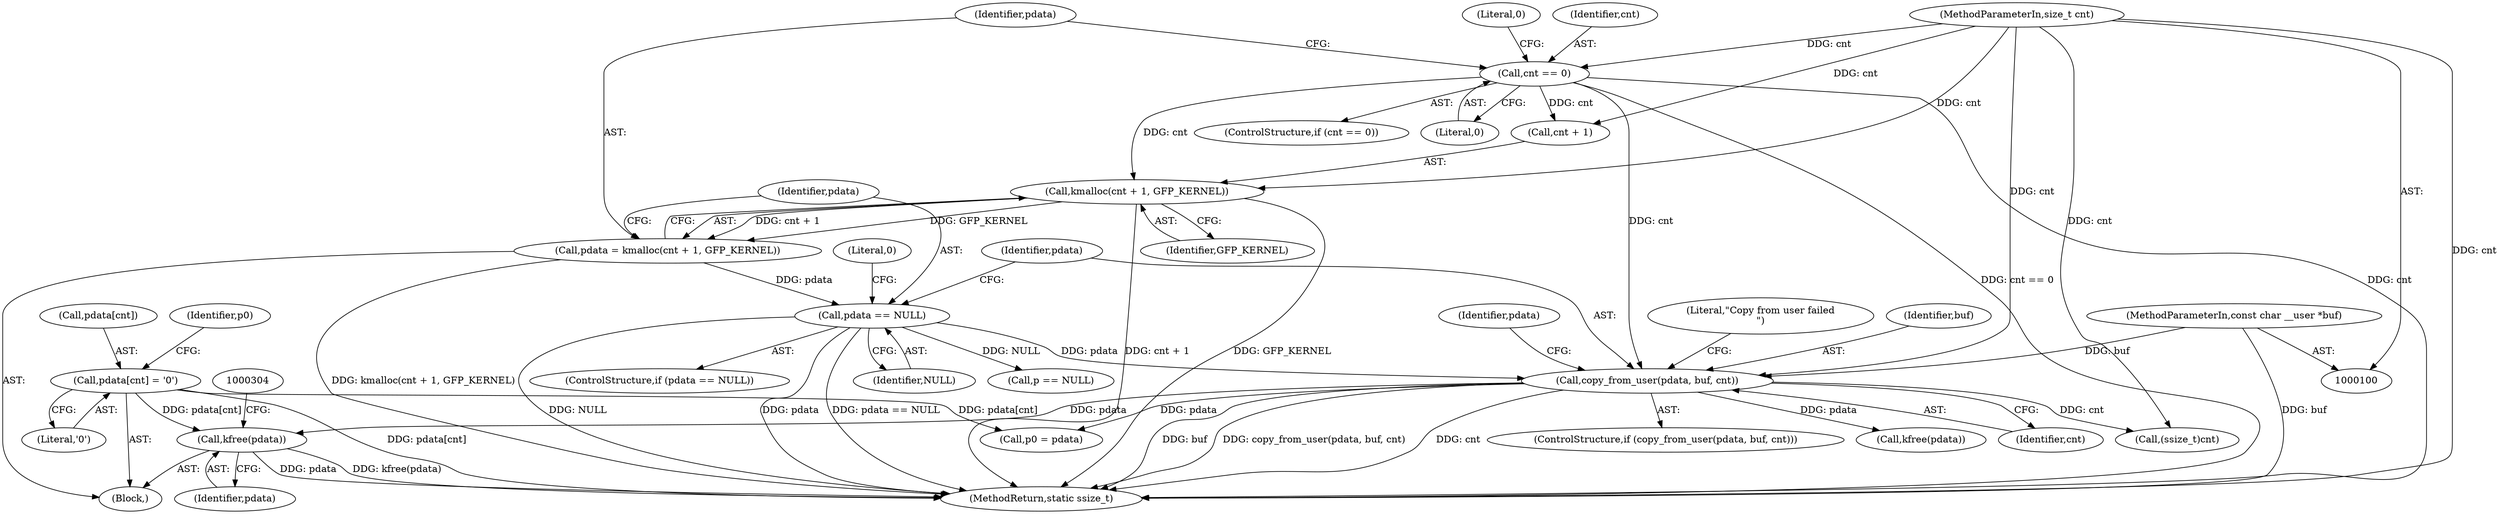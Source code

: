 digraph "0_linux_a497e47d4aec37aaf8f13509f3ef3d1f6a717d88@API" {
"1000300" [label="(Call,kfree(pdata))"];
"1000150" [label="(Call,pdata[cnt] = '\0')"];
"1000139" [label="(Call,copy_from_user(pdata, buf, cnt))"];
"1000133" [label="(Call,pdata == NULL)"];
"1000125" [label="(Call,pdata = kmalloc(cnt + 1, GFP_KERNEL))"];
"1000127" [label="(Call,kmalloc(cnt + 1, GFP_KERNEL))"];
"1000120" [label="(Call,cnt == 0)"];
"1000103" [label="(MethodParameterIn,size_t cnt)"];
"1000102" [label="(MethodParameterIn,const char __user *buf)"];
"1000142" [label="(Identifier,cnt)"];
"1000125" [label="(Call,pdata = kmalloc(cnt + 1, GFP_KERNEL))"];
"1000138" [label="(ControlStructure,if (copy_from_user(pdata, buf, cnt)))"];
"1000102" [label="(MethodParameterIn,const char __user *buf)"];
"1000145" [label="(Literal,\"Copy from user failed\n\")"];
"1000151" [label="(Call,pdata[cnt])"];
"1000303" [label="(Call,(ssize_t)cnt)"];
"1000120" [label="(Call,cnt == 0)"];
"1000180" [label="(Call,p == NULL)"];
"1000127" [label="(Call,kmalloc(cnt + 1, GFP_KERNEL))"];
"1000119" [label="(ControlStructure,if (cnt == 0))"];
"1000124" [label="(Literal,0)"];
"1000133" [label="(Call,pdata == NULL)"];
"1000141" [label="(Identifier,buf)"];
"1000135" [label="(Identifier,NULL)"];
"1000300" [label="(Call,kfree(pdata))"];
"1000137" [label="(Literal,0)"];
"1000156" [label="(Identifier,p0)"];
"1000301" [label="(Identifier,pdata)"];
"1000150" [label="(Call,pdata[cnt] = '\0')"];
"1000152" [label="(Identifier,pdata)"];
"1000131" [label="(Identifier,GFP_KERNEL)"];
"1000306" [label="(MethodReturn,static ssize_t)"];
"1000128" [label="(Call,cnt + 1)"];
"1000134" [label="(Identifier,pdata)"];
"1000155" [label="(Call,p0 = pdata)"];
"1000139" [label="(Call,copy_from_user(pdata, buf, cnt))"];
"1000122" [label="(Literal,0)"];
"1000154" [label="(Literal,'\0')"];
"1000103" [label="(MethodParameterIn,size_t cnt)"];
"1000121" [label="(Identifier,cnt)"];
"1000146" [label="(Call,kfree(pdata))"];
"1000126" [label="(Identifier,pdata)"];
"1000132" [label="(ControlStructure,if (pdata == NULL))"];
"1000105" [label="(Block,)"];
"1000140" [label="(Identifier,pdata)"];
"1000300" -> "1000105"  [label="AST: "];
"1000300" -> "1000301"  [label="CFG: "];
"1000301" -> "1000300"  [label="AST: "];
"1000304" -> "1000300"  [label="CFG: "];
"1000300" -> "1000306"  [label="DDG: pdata"];
"1000300" -> "1000306"  [label="DDG: kfree(pdata)"];
"1000150" -> "1000300"  [label="DDG: pdata[cnt]"];
"1000139" -> "1000300"  [label="DDG: pdata"];
"1000150" -> "1000105"  [label="AST: "];
"1000150" -> "1000154"  [label="CFG: "];
"1000151" -> "1000150"  [label="AST: "];
"1000154" -> "1000150"  [label="AST: "];
"1000156" -> "1000150"  [label="CFG: "];
"1000150" -> "1000306"  [label="DDG: pdata[cnt]"];
"1000150" -> "1000155"  [label="DDG: pdata[cnt]"];
"1000139" -> "1000138"  [label="AST: "];
"1000139" -> "1000142"  [label="CFG: "];
"1000140" -> "1000139"  [label="AST: "];
"1000141" -> "1000139"  [label="AST: "];
"1000142" -> "1000139"  [label="AST: "];
"1000145" -> "1000139"  [label="CFG: "];
"1000152" -> "1000139"  [label="CFG: "];
"1000139" -> "1000306"  [label="DDG: cnt"];
"1000139" -> "1000306"  [label="DDG: buf"];
"1000139" -> "1000306"  [label="DDG: copy_from_user(pdata, buf, cnt)"];
"1000133" -> "1000139"  [label="DDG: pdata"];
"1000102" -> "1000139"  [label="DDG: buf"];
"1000103" -> "1000139"  [label="DDG: cnt"];
"1000120" -> "1000139"  [label="DDG: cnt"];
"1000139" -> "1000146"  [label="DDG: pdata"];
"1000139" -> "1000155"  [label="DDG: pdata"];
"1000139" -> "1000303"  [label="DDG: cnt"];
"1000133" -> "1000132"  [label="AST: "];
"1000133" -> "1000135"  [label="CFG: "];
"1000134" -> "1000133"  [label="AST: "];
"1000135" -> "1000133"  [label="AST: "];
"1000137" -> "1000133"  [label="CFG: "];
"1000140" -> "1000133"  [label="CFG: "];
"1000133" -> "1000306"  [label="DDG: pdata"];
"1000133" -> "1000306"  [label="DDG: pdata == NULL"];
"1000133" -> "1000306"  [label="DDG: NULL"];
"1000125" -> "1000133"  [label="DDG: pdata"];
"1000133" -> "1000180"  [label="DDG: NULL"];
"1000125" -> "1000105"  [label="AST: "];
"1000125" -> "1000127"  [label="CFG: "];
"1000126" -> "1000125"  [label="AST: "];
"1000127" -> "1000125"  [label="AST: "];
"1000134" -> "1000125"  [label="CFG: "];
"1000125" -> "1000306"  [label="DDG: kmalloc(cnt + 1, GFP_KERNEL)"];
"1000127" -> "1000125"  [label="DDG: cnt + 1"];
"1000127" -> "1000125"  [label="DDG: GFP_KERNEL"];
"1000127" -> "1000131"  [label="CFG: "];
"1000128" -> "1000127"  [label="AST: "];
"1000131" -> "1000127"  [label="AST: "];
"1000127" -> "1000306"  [label="DDG: cnt + 1"];
"1000127" -> "1000306"  [label="DDG: GFP_KERNEL"];
"1000120" -> "1000127"  [label="DDG: cnt"];
"1000103" -> "1000127"  [label="DDG: cnt"];
"1000120" -> "1000119"  [label="AST: "];
"1000120" -> "1000122"  [label="CFG: "];
"1000121" -> "1000120"  [label="AST: "];
"1000122" -> "1000120"  [label="AST: "];
"1000124" -> "1000120"  [label="CFG: "];
"1000126" -> "1000120"  [label="CFG: "];
"1000120" -> "1000306"  [label="DDG: cnt"];
"1000120" -> "1000306"  [label="DDG: cnt == 0"];
"1000103" -> "1000120"  [label="DDG: cnt"];
"1000120" -> "1000128"  [label="DDG: cnt"];
"1000103" -> "1000100"  [label="AST: "];
"1000103" -> "1000306"  [label="DDG: cnt"];
"1000103" -> "1000128"  [label="DDG: cnt"];
"1000103" -> "1000303"  [label="DDG: cnt"];
"1000102" -> "1000100"  [label="AST: "];
"1000102" -> "1000306"  [label="DDG: buf"];
}
